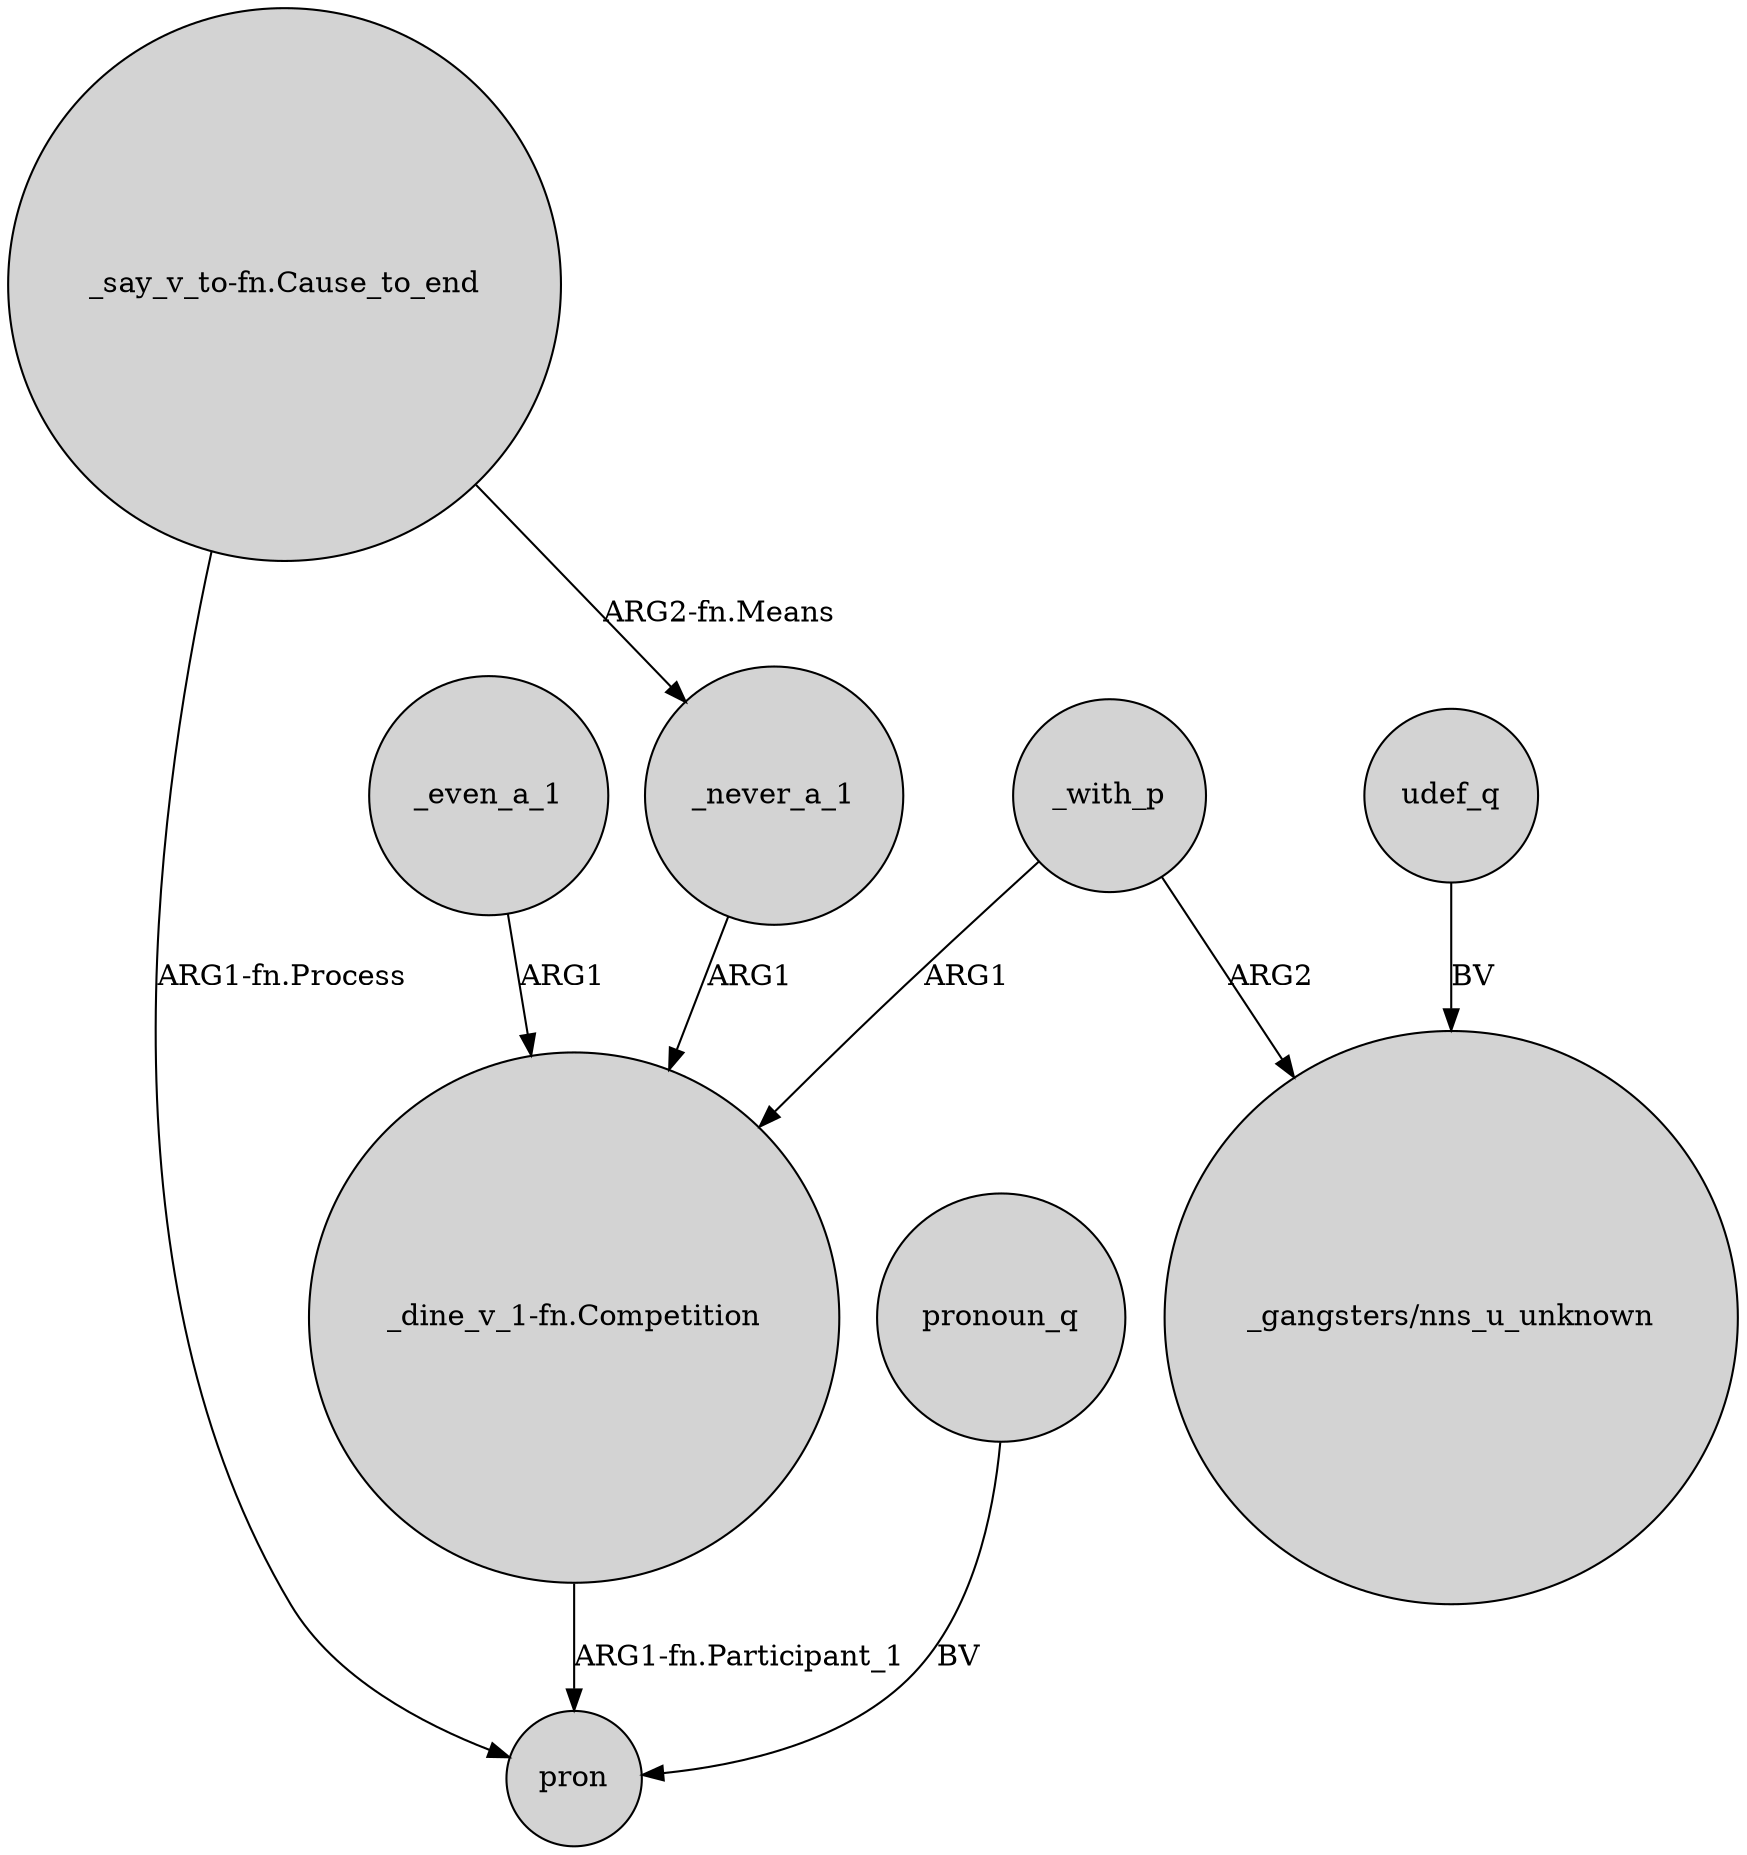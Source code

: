digraph {
	node [shape=circle style=filled]
	_never_a_1 -> "_dine_v_1-fn.Competition" [label=ARG1]
	udef_q -> "_gangsters/nns_u_unknown" [label=BV]
	_with_p -> "_gangsters/nns_u_unknown" [label=ARG2]
	_with_p -> "_dine_v_1-fn.Competition" [label=ARG1]
	"_dine_v_1-fn.Competition" -> pron [label="ARG1-fn.Participant_1"]
	"_say_v_to-fn.Cause_to_end" -> pron [label="ARG1-fn.Process"]
	pronoun_q -> pron [label=BV]
	_even_a_1 -> "_dine_v_1-fn.Competition" [label=ARG1]
	"_say_v_to-fn.Cause_to_end" -> _never_a_1 [label="ARG2-fn.Means"]
}
